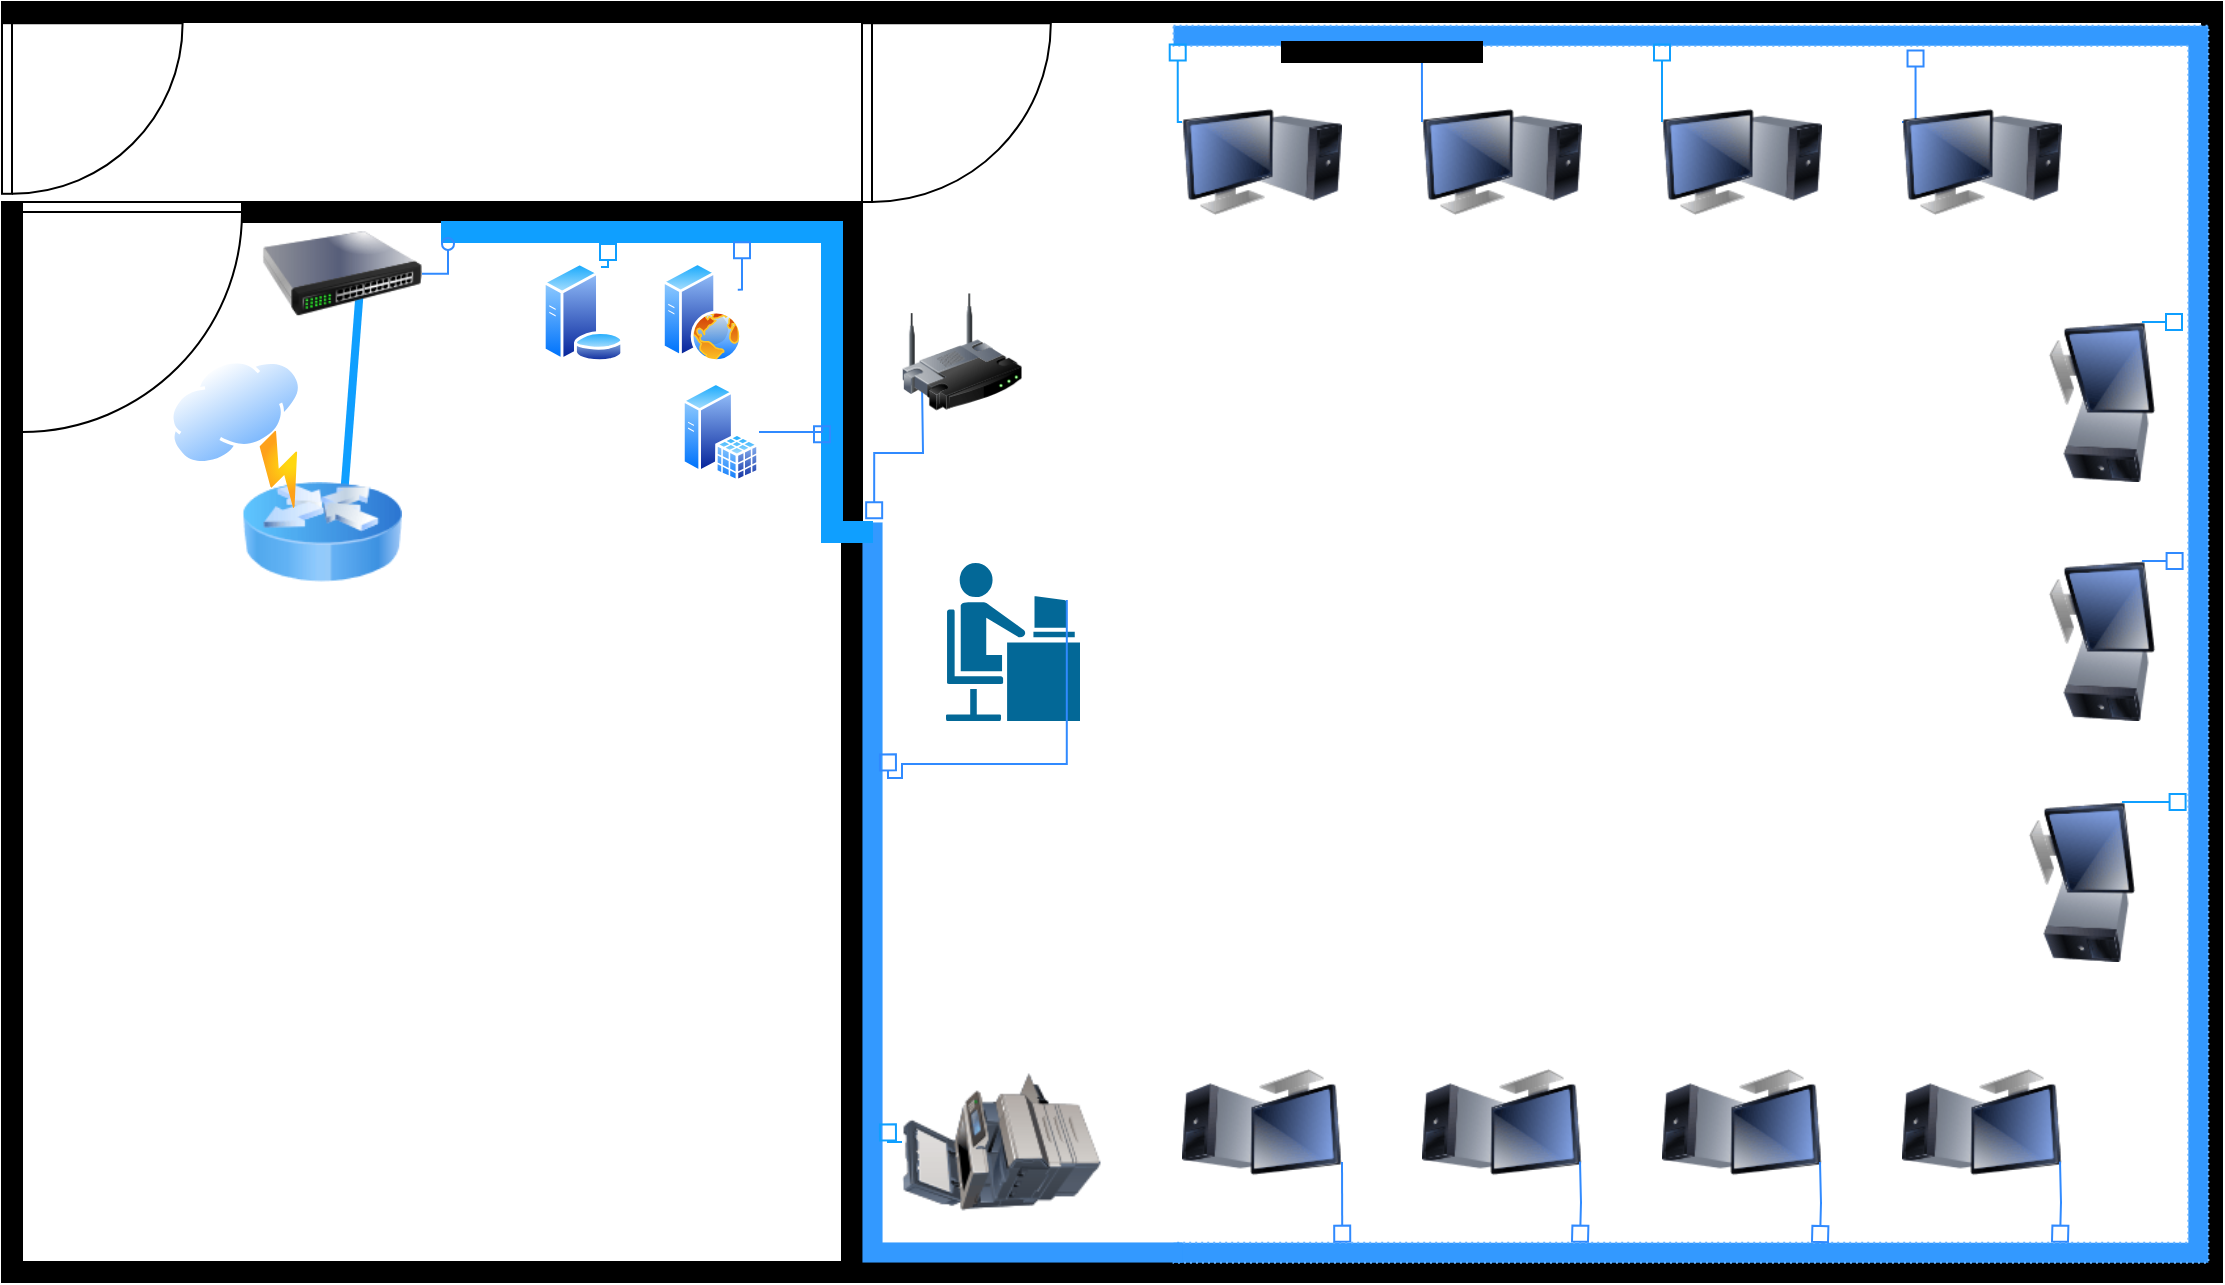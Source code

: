<mxfile version="22.0.8" type="github">
  <diagram name="Página-1" id="B3KhAklK2BxdYvx4b9fx">
    <mxGraphModel dx="2261" dy="806" grid="1" gridSize="10" guides="1" tooltips="1" connect="1" arrows="1" fold="1" page="1" pageScale="1" pageWidth="827" pageHeight="1169" math="0" shadow="0">
      <root>
        <mxCell id="0" />
        <mxCell id="1" parent="0" />
        <mxCell id="Eq1TjgOCYjhCAZFe3EHi-13" value="" style="shape=mxgraph.cisco.people.androgenous_person;sketch=0;html=1;pointerEvents=1;dashed=0;fillColor=#036897;strokeColor=#ffffff;strokeWidth=2;verticalLabelPosition=bottom;verticalAlign=top;align=center;outlineConnect=0;direction=east;" vertex="1" parent="1">
          <mxGeometry x="201" y="279.5" width="69" height="81" as="geometry" />
        </mxCell>
        <mxCell id="Eq1TjgOCYjhCAZFe3EHi-17" value="" style="image;html=1;image=img/lib/clip_art/computers/Monitor_Tower_128x128.png;direction=west;" vertex="1" parent="1">
          <mxGeometry x="320" y="520" width="80" height="80" as="geometry" />
        </mxCell>
        <mxCell id="Eq1TjgOCYjhCAZFe3EHi-21" value="" style="verticalLabelPosition=bottom;html=1;verticalAlign=top;align=center;shape=mxgraph.floorplan.wallU;fillColor=strokeColor;direction=south;" vertex="1" parent="1">
          <mxGeometry x="150" width="690" height="640" as="geometry" />
        </mxCell>
        <mxCell id="Eq1TjgOCYjhCAZFe3EHi-25" value="" style="verticalLabelPosition=bottom;html=1;verticalAlign=top;align=center;shape=mxgraph.floorplan.wall;fillColor=strokeColor;direction=south;" vertex="1" parent="1">
          <mxGeometry x="150" y="100" width="10" height="530" as="geometry" />
        </mxCell>
        <mxCell id="Eq1TjgOCYjhCAZFe3EHi-27" value="" style="image;html=1;image=img/lib/clip_art/computers/Monitor_Tower_128x128.png;direction=west;" vertex="1" parent="1">
          <mxGeometry x="440" y="520" width="80" height="80" as="geometry" />
        </mxCell>
        <mxCell id="Eq1TjgOCYjhCAZFe3EHi-29" value="" style="image;html=1;image=img/lib/clip_art/computers/Monitor_Tower_128x128.png;direction=west;" vertex="1" parent="1">
          <mxGeometry x="560" y="520" width="80" height="80" as="geometry" />
        </mxCell>
        <mxCell id="Eq1TjgOCYjhCAZFe3EHi-30" value="" style="image;html=1;image=img/lib/clip_art/computers/Monitor_Tower_128x128.png;direction=west;" vertex="1" parent="1">
          <mxGeometry x="680" y="520" width="80" height="80" as="geometry" />
        </mxCell>
        <mxCell id="Eq1TjgOCYjhCAZFe3EHi-31" value="" style="image;html=1;image=img/lib/clip_art/computers/Monitor_Tower_128x128.png;direction=south;" vertex="1" parent="1">
          <mxGeometry x="730" y="400" width="80" height="80" as="geometry" />
        </mxCell>
        <mxCell id="Eq1TjgOCYjhCAZFe3EHi-32" value="" style="image;html=1;image=img/lib/clip_art/computers/Monitor_Tower_128x128.png;direction=south;" vertex="1" parent="1">
          <mxGeometry x="740" y="279.5" width="80" height="80" as="geometry" />
        </mxCell>
        <mxCell id="Eq1TjgOCYjhCAZFe3EHi-33" value="" style="image;html=1;image=img/lib/clip_art/computers/Monitor_Tower_128x128.png;direction=south;" vertex="1" parent="1">
          <mxGeometry x="740" y="160" width="80" height="80" as="geometry" />
        </mxCell>
        <mxCell id="Eq1TjgOCYjhCAZFe3EHi-35" value="" style="image;html=1;image=img/lib/clip_art/computers/Monitor_Tower_128x128.png;direction=east;" vertex="1" parent="1">
          <mxGeometry x="320" y="40" width="80" height="80" as="geometry" />
        </mxCell>
        <mxCell id="Eq1TjgOCYjhCAZFe3EHi-39" value="" style="image;html=1;image=img/lib/clip_art/computers/Monitor_Tower_128x128.png;direction=east;" vertex="1" parent="1">
          <mxGeometry x="440" y="40" width="80" height="80" as="geometry" />
        </mxCell>
        <mxCell id="Eq1TjgOCYjhCAZFe3EHi-40" value="" style="image;html=1;image=img/lib/clip_art/computers/Monitor_Tower_128x128.png;direction=east;" vertex="1" parent="1">
          <mxGeometry x="560" y="40" width="80" height="80" as="geometry" />
        </mxCell>
        <mxCell id="Eq1TjgOCYjhCAZFe3EHi-42" value="" style="verticalLabelPosition=bottom;html=1;verticalAlign=top;align=center;shape=mxgraph.floorplan.wallU;fillColor=#3399FF;rotation=90;strokeWidth=1;strokeColor=#66B2FF;dashed=1;dashPattern=1 2;" vertex="1" parent="1">
          <mxGeometry x="265.29" y="62.42" width="618.39" height="517.4" as="geometry" />
        </mxCell>
        <mxCell id="Eq1TjgOCYjhCAZFe3EHi-43" value="" style="verticalLabelPosition=bottom;html=1;verticalAlign=top;align=center;shape=mxgraph.floorplan.wallCorner;fillColor=strokeColor;direction=north;strokeColor=#3399FF;strokeWidth=0;" vertex="1" parent="1">
          <mxGeometry x="160" y="260" width="160" height="370" as="geometry" />
        </mxCell>
        <mxCell id="Eq1TjgOCYjhCAZFe3EHi-50" style="edgeStyle=orthogonalEdgeStyle;rounded=0;orthogonalLoop=1;jettySize=auto;html=1;exitX=0;exitY=0.25;exitDx=0;exitDy=0;entryX=0.983;entryY=0.837;entryDx=0;entryDy=0;entryPerimeter=0;endArrow=box;endFill=0;strokeColor=#308AFF;" edge="1" parent="1" source="Eq1TjgOCYjhCAZFe3EHi-17" target="Eq1TjgOCYjhCAZFe3EHi-42">
          <mxGeometry relative="1" as="geometry" />
        </mxCell>
        <mxCell id="Eq1TjgOCYjhCAZFe3EHi-51" style="edgeStyle=orthogonalEdgeStyle;rounded=0;orthogonalLoop=1;jettySize=auto;html=1;exitX=0;exitY=0.25;exitDx=0;exitDy=0;entryX=0.983;entryY=0.837;entryDx=0;entryDy=0;entryPerimeter=0;endArrow=box;endFill=0;strokeColor=#308AFF;" edge="1" parent="1">
          <mxGeometry relative="1" as="geometry">
            <mxPoint x="519" y="579.82" as="sourcePoint" />
            <mxPoint x="519" y="619.82" as="targetPoint" />
          </mxGeometry>
        </mxCell>
        <mxCell id="Eq1TjgOCYjhCAZFe3EHi-52" style="edgeStyle=orthogonalEdgeStyle;rounded=0;orthogonalLoop=1;jettySize=auto;html=1;exitX=0;exitY=0.25;exitDx=0;exitDy=0;entryX=0.983;entryY=0.837;entryDx=0;entryDy=0;entryPerimeter=0;endArrow=box;endFill=0;strokeColor=#308AFF;" edge="1" parent="1">
          <mxGeometry relative="1" as="geometry">
            <mxPoint x="639" y="580" as="sourcePoint" />
            <mxPoint x="639" y="620" as="targetPoint" />
          </mxGeometry>
        </mxCell>
        <mxCell id="Eq1TjgOCYjhCAZFe3EHi-53" style="edgeStyle=orthogonalEdgeStyle;rounded=0;orthogonalLoop=1;jettySize=auto;html=1;exitX=0;exitY=0.25;exitDx=0;exitDy=0;entryX=0.983;entryY=0.837;entryDx=0;entryDy=0;entryPerimeter=0;endArrow=box;endFill=0;strokeColor=#308AFF;" edge="1" parent="1">
          <mxGeometry relative="1" as="geometry">
            <mxPoint x="759" y="579.82" as="sourcePoint" />
            <mxPoint x="759" y="619.82" as="targetPoint" />
          </mxGeometry>
        </mxCell>
        <mxCell id="Eq1TjgOCYjhCAZFe3EHi-54" style="edgeStyle=orthogonalEdgeStyle;rounded=0;orthogonalLoop=1;jettySize=auto;html=1;exitX=0.89;exitY=0.24;exitDx=0;exitDy=0;endArrow=box;endFill=0;strokeColor=#308AFF;exitPerimeter=0;entryX=0.686;entryY=0.081;entryDx=0;entryDy=0;entryPerimeter=0;" edge="1" parent="1" source="Eq1TjgOCYjhCAZFe3EHi-13" target="Eq1TjgOCYjhCAZFe3EHi-43">
          <mxGeometry relative="1" as="geometry">
            <mxPoint x="270" y="390" as="sourcePoint" />
            <mxPoint x="270" y="430" as="targetPoint" />
            <Array as="points">
              <mxPoint x="262" y="381" />
              <mxPoint x="180" y="381" />
              <mxPoint x="180" y="388" />
              <mxPoint x="173" y="388" />
            </Array>
          </mxGeometry>
        </mxCell>
        <mxCell id="Eq1TjgOCYjhCAZFe3EHi-63" style="edgeStyle=orthogonalEdgeStyle;rounded=0;orthogonalLoop=1;jettySize=auto;html=1;exitX=0;exitY=0.25;exitDx=0;exitDy=0;entryX=0.628;entryY=0.022;entryDx=0;entryDy=0;entryPerimeter=0;strokeColor=#0F9FFF;endArrow=box;endFill=0;" edge="1" parent="1" source="Eq1TjgOCYjhCAZFe3EHi-31" target="Eq1TjgOCYjhCAZFe3EHi-42">
          <mxGeometry relative="1" as="geometry" />
        </mxCell>
        <mxCell id="Eq1TjgOCYjhCAZFe3EHi-64" style="edgeStyle=orthogonalEdgeStyle;rounded=0;orthogonalLoop=1;jettySize=auto;html=1;exitX=0;exitY=0.25;exitDx=0;exitDy=0;strokeColor=#308AFF;endArrow=box;endFill=0;entryX=0.434;entryY=0.025;entryDx=0;entryDy=0;entryPerimeter=0;" edge="1" parent="1" source="Eq1TjgOCYjhCAZFe3EHi-32" target="Eq1TjgOCYjhCAZFe3EHi-42">
          <mxGeometry relative="1" as="geometry">
            <mxPoint x="810" y="280" as="targetPoint" />
            <Array as="points" />
          </mxGeometry>
        </mxCell>
        <mxCell id="Eq1TjgOCYjhCAZFe3EHi-65" style="edgeStyle=orthogonalEdgeStyle;rounded=0;orthogonalLoop=1;jettySize=auto;html=1;exitX=0;exitY=0.25;exitDx=0;exitDy=0;entryX=0;entryY=0;entryDx=0;entryDy=0;strokeColor=#0F9FFF;endArrow=box;endFill=0;" edge="1" parent="1" source="Eq1TjgOCYjhCAZFe3EHi-33" target="Eq1TjgOCYjhCAZFe3EHi-33">
          <mxGeometry relative="1" as="geometry" />
        </mxCell>
        <mxCell id="Eq1TjgOCYjhCAZFe3EHi-66" style="edgeStyle=orthogonalEdgeStyle;rounded=0;orthogonalLoop=1;jettySize=auto;html=1;exitX=0;exitY=0.25;exitDx=0;exitDy=0;entryX=0.02;entryY=0.283;entryDx=0;entryDy=0;entryPerimeter=0;strokeColor=#308AFF;endArrow=box;endFill=0;" edge="1" parent="1" source="Eq1TjgOCYjhCAZFe3EHi-41" target="Eq1TjgOCYjhCAZFe3EHi-42">
          <mxGeometry relative="1" as="geometry" />
        </mxCell>
        <mxCell id="Eq1TjgOCYjhCAZFe3EHi-68" style="edgeStyle=orthogonalEdgeStyle;rounded=0;orthogonalLoop=1;jettySize=auto;html=1;exitX=0;exitY=0.25;exitDx=0;exitDy=0;entryX=0.015;entryY=0.528;entryDx=0;entryDy=0;entryPerimeter=0;strokeColor=#0F9FFF;endArrow=box;endFill=0;" edge="1" parent="1" source="Eq1TjgOCYjhCAZFe3EHi-40" target="Eq1TjgOCYjhCAZFe3EHi-42">
          <mxGeometry relative="1" as="geometry" />
        </mxCell>
        <mxCell id="Eq1TjgOCYjhCAZFe3EHi-69" style="edgeStyle=orthogonalEdgeStyle;rounded=0;orthogonalLoop=1;jettySize=auto;html=1;exitX=0;exitY=0.25;exitDx=0;exitDy=0;entryX=0.015;entryY=0.76;entryDx=0;entryDy=0;entryPerimeter=0;strokeColor=#308AFF;endArrow=box;endFill=0;" edge="1" parent="1" source="Eq1TjgOCYjhCAZFe3EHi-39" target="Eq1TjgOCYjhCAZFe3EHi-42">
          <mxGeometry relative="1" as="geometry" />
        </mxCell>
        <mxCell id="Eq1TjgOCYjhCAZFe3EHi-70" style="edgeStyle=orthogonalEdgeStyle;rounded=0;orthogonalLoop=1;jettySize=auto;html=1;exitX=0;exitY=0.25;exitDx=0;exitDy=0;entryX=0.015;entryY=0.996;entryDx=0;entryDy=0;entryPerimeter=0;strokeColor=#0F9FFF;endArrow=box;endFill=0;" edge="1" parent="1" source="Eq1TjgOCYjhCAZFe3EHi-35" target="Eq1TjgOCYjhCAZFe3EHi-42">
          <mxGeometry relative="1" as="geometry" />
        </mxCell>
        <mxCell id="Eq1TjgOCYjhCAZFe3EHi-72" style="edgeStyle=orthogonalEdgeStyle;rounded=0;orthogonalLoop=1;jettySize=auto;html=1;exitX=0;exitY=0.5;exitDx=0;exitDy=0;entryX=1.005;entryY=0.038;entryDx=0;entryDy=0;entryPerimeter=0;strokeColor=#308AFF;endArrow=box;endFill=0;" edge="1" parent="1" target="Eq1TjgOCYjhCAZFe3EHi-43">
          <mxGeometry relative="1" as="geometry">
            <mxPoint x="190" y="190" as="sourcePoint" />
          </mxGeometry>
        </mxCell>
        <mxCell id="Eq1TjgOCYjhCAZFe3EHi-73" value="" style="image;html=1;image=img/lib/clip_art/computers/Printer_Commercial_128x128.png;direction=north;" vertex="1" parent="1">
          <mxGeometry x="180" y="530" width="100" height="80" as="geometry" />
        </mxCell>
        <mxCell id="Eq1TjgOCYjhCAZFe3EHi-78" style="edgeStyle=orthogonalEdgeStyle;rounded=0;orthogonalLoop=1;jettySize=auto;html=1;exitX=0.5;exitY=0;exitDx=0;exitDy=0;entryX=0.186;entryY=0.081;entryDx=0;entryDy=0;entryPerimeter=0;strokeColor=#0F9FFF;endArrow=box;endFill=0;" edge="1" parent="1" source="Eq1TjgOCYjhCAZFe3EHi-73" target="Eq1TjgOCYjhCAZFe3EHi-43">
          <mxGeometry relative="1" as="geometry" />
        </mxCell>
        <mxCell id="Eq1TjgOCYjhCAZFe3EHi-41" value="" style="image;html=1;image=img/lib/clip_art/computers/Monitor_Tower_128x128.png;direction=east;flipV=0;flipH=0;rotation=0;" vertex="1" parent="1">
          <mxGeometry x="680" y="40" width="80" height="80" as="geometry" />
        </mxCell>
        <mxCell id="Eq1TjgOCYjhCAZFe3EHi-80" value="" style="verticalLabelPosition=bottom;html=1;verticalAlign=top;align=center;shape=mxgraph.floorplan.wallCorner;fillColor=strokeColor;direction=north" vertex="1" parent="1">
          <mxGeometry x="-270" y="100" width="420" height="540" as="geometry" />
        </mxCell>
        <mxCell id="Eq1TjgOCYjhCAZFe3EHi-81" value="" style="verticalLabelPosition=bottom;html=1;verticalAlign=top;align=center;shape=mxgraph.floorplan.wall;fillColor=strokeColor;" vertex="1" parent="1">
          <mxGeometry x="-150" y="100" width="300" height="10" as="geometry" />
        </mxCell>
        <mxCell id="Eq1TjgOCYjhCAZFe3EHi-83" value="" style="verticalLabelPosition=bottom;html=1;verticalAlign=top;align=center;shape=mxgraph.floorplan.doorLeft;aspect=fixed;" vertex="1" parent="1">
          <mxGeometry x="-260" y="100" width="110" height="116.88" as="geometry" />
        </mxCell>
        <mxCell id="Eq1TjgOCYjhCAZFe3EHi-84" value="" style="verticalLabelPosition=bottom;html=1;verticalAlign=top;align=center;shape=mxgraph.floorplan.doorRight;aspect=fixed;direction=north;" vertex="1" parent="1">
          <mxGeometry x="160" y="10.59" width="95" height="89.41" as="geometry" />
        </mxCell>
        <mxCell id="Eq1TjgOCYjhCAZFe3EHi-85" value="" style="verticalLabelPosition=bottom;html=1;verticalAlign=top;align=center;shape=mxgraph.floorplan.wall;fillColor=strokeColor;" vertex="1" parent="1">
          <mxGeometry x="370" y="20" width="100" height="10" as="geometry" />
        </mxCell>
        <mxCell id="Eq1TjgOCYjhCAZFe3EHi-86" value="" style="verticalLabelPosition=bottom;html=1;verticalAlign=top;align=center;shape=mxgraph.floorplan.wall;fillColor=strokeColor;" vertex="1" parent="1">
          <mxGeometry x="-270" width="420" height="10" as="geometry" />
        </mxCell>
        <mxCell id="Eq1TjgOCYjhCAZFe3EHi-87" value="" style="verticalLabelPosition=bottom;html=1;verticalAlign=top;align=center;shape=mxgraph.floorplan.doorRight;aspect=fixed;direction=north;" vertex="1" parent="1">
          <mxGeometry x="-270" y="10.59" width="90.63" height="85.3" as="geometry" />
        </mxCell>
        <mxCell id="Eq1TjgOCYjhCAZFe3EHi-88" value="" style="verticalLabelPosition=bottom;html=1;verticalAlign=top;align=center;shape=mxgraph.floorplan.wallCorner;fillColor=strokeColor;direction=south;strokeColor=#0F9FFF;" vertex="1" parent="1">
          <mxGeometry x="-50" y="110" width="200" height="160" as="geometry" />
        </mxCell>
        <mxCell id="Eq1TjgOCYjhCAZFe3EHi-89" value="" style="verticalLabelPosition=bottom;html=1;verticalAlign=top;align=center;shape=mxgraph.floorplan.wall;fillColor=strokeColor;strokeColor=#0F9FFF;" vertex="1" parent="1">
          <mxGeometry x="145" y="260" width="20" height="10" as="geometry" />
        </mxCell>
        <mxCell id="Eq1TjgOCYjhCAZFe3EHi-92" value="" style="endArrow=box;html=1;rounded=0;strokeWidth=4;endFill=0;startArrow=box;startFill=0;entryX=0.625;entryY=0.426;entryDx=0;entryDy=0;entryPerimeter=0;strokeColor=#0F9FFF;" edge="1" parent="1" target="Eq1TjgOCYjhCAZFe3EHi-91">
          <mxGeometry width="50" height="50" relative="1" as="geometry">
            <mxPoint x="-100" y="260" as="sourcePoint" />
            <mxPoint x="-35" y="310.5" as="targetPoint" />
          </mxGeometry>
        </mxCell>
        <mxCell id="Eq1TjgOCYjhCAZFe3EHi-90" value="" style="image;html=1;image=img/lib/clip_art/networking/Router_Icon_128x128.png" vertex="1" parent="1">
          <mxGeometry x="-150" y="225" width="80" height="80" as="geometry" />
        </mxCell>
        <mxCell id="Eq1TjgOCYjhCAZFe3EHi-91" value="" style="image;html=1;image=img/lib/clip_art/networking/Switch_128x128.png;direction=east;" vertex="1" parent="1">
          <mxGeometry x="-140" y="95.89" width="80" height="80" as="geometry" />
        </mxCell>
        <mxCell id="Eq1TjgOCYjhCAZFe3EHi-93" style="edgeStyle=orthogonalEdgeStyle;rounded=0;orthogonalLoop=1;jettySize=auto;html=1;exitX=1;exitY=0.5;exitDx=0;exitDy=0;entryX=0.069;entryY=0.985;entryDx=0;entryDy=0;entryPerimeter=0;strokeColor=#308AFF;endArrow=oval;endFill=0;" edge="1" parent="1" source="Eq1TjgOCYjhCAZFe3EHi-91" target="Eq1TjgOCYjhCAZFe3EHi-88">
          <mxGeometry relative="1" as="geometry" />
        </mxCell>
        <mxCell id="Eq1TjgOCYjhCAZFe3EHi-94" value="" style="image;aspect=fixed;perimeter=ellipsePerimeter;html=1;align=center;shadow=0;dashed=0;spacingTop=3;image=img/lib/active_directory/internet_cloud.svg;rotation=-30;" vertex="1" parent="1">
          <mxGeometry x="-190" y="180" width="71.43" height="45" as="geometry" />
        </mxCell>
        <mxCell id="Eq1TjgOCYjhCAZFe3EHi-95" value="" style="image;aspect=fixed;html=1;points=[];align=center;fontSize=12;image=img/lib/azure2/general/Power.svg;rotation=-45;" vertex="1" parent="1">
          <mxGeometry x="-140" y="216.88" width="22" height="34" as="geometry" />
        </mxCell>
        <mxCell id="Eq1TjgOCYjhCAZFe3EHi-96" value="" style="image;aspect=fixed;perimeter=ellipsePerimeter;html=1;align=center;shadow=0;dashed=0;spacingTop=3;image=img/lib/active_directory/sql_server.svg;" vertex="1" parent="1">
          <mxGeometry x="70" y="190" width="38.5" height="50" as="geometry" />
        </mxCell>
        <mxCell id="Eq1TjgOCYjhCAZFe3EHi-97" value="" style="image;aspect=fixed;perimeter=ellipsePerimeter;html=1;align=center;shadow=0;dashed=0;spacingTop=3;image=img/lib/active_directory/web_server.svg;" vertex="1" parent="1">
          <mxGeometry x="60" y="130" width="40" height="50" as="geometry" />
        </mxCell>
        <mxCell id="Eq1TjgOCYjhCAZFe3EHi-98" value="" style="image;aspect=fixed;perimeter=ellipsePerimeter;html=1;align=center;shadow=0;dashed=0;spacingTop=3;image=img/lib/active_directory/database_server.svg;" vertex="1" parent="1">
          <mxGeometry y="130" width="41" height="50" as="geometry" />
        </mxCell>
        <mxCell id="Eq1TjgOCYjhCAZFe3EHi-99" style="edgeStyle=orthogonalEdgeStyle;rounded=0;orthogonalLoop=1;jettySize=auto;html=1;exitX=0.75;exitY=0;exitDx=0;exitDy=0;entryX=0.069;entryY=0.585;entryDx=0;entryDy=0;entryPerimeter=0;strokeColor=#0F9FFF;endArrow=box;endFill=0;" edge="1" parent="1" source="Eq1TjgOCYjhCAZFe3EHi-98" target="Eq1TjgOCYjhCAZFe3EHi-88">
          <mxGeometry relative="1" as="geometry" />
        </mxCell>
        <mxCell id="Eq1TjgOCYjhCAZFe3EHi-102" style="edgeStyle=orthogonalEdgeStyle;rounded=0;orthogonalLoop=1;jettySize=auto;html=1;exitX=1;exitY=0.25;exitDx=0;exitDy=0;entryX=0.063;entryY=0.25;entryDx=0;entryDy=0;entryPerimeter=0;strokeColor=#308AFF;endArrow=box;endFill=0;" edge="1" parent="1" source="Eq1TjgOCYjhCAZFe3EHi-97" target="Eq1TjgOCYjhCAZFe3EHi-88">
          <mxGeometry relative="1" as="geometry" />
        </mxCell>
        <mxCell id="Eq1TjgOCYjhCAZFe3EHi-105" style="edgeStyle=orthogonalEdgeStyle;rounded=0;orthogonalLoop=1;jettySize=auto;html=1;exitX=1;exitY=0.5;exitDx=0;exitDy=0;entryX=0.688;entryY=0.05;entryDx=0;entryDy=0;entryPerimeter=0;strokeColor=#308AFF;endArrow=box;endFill=0;" edge="1" parent="1" source="Eq1TjgOCYjhCAZFe3EHi-96" target="Eq1TjgOCYjhCAZFe3EHi-88">
          <mxGeometry relative="1" as="geometry" />
        </mxCell>
        <mxCell id="Eq1TjgOCYjhCAZFe3EHi-106" value="" style="image;html=1;image=img/lib/clip_art/networking/Wireless_Router_128x128.png" vertex="1" parent="1">
          <mxGeometry x="180" y="140" width="60" height="70" as="geometry" />
        </mxCell>
      </root>
    </mxGraphModel>
  </diagram>
</mxfile>
